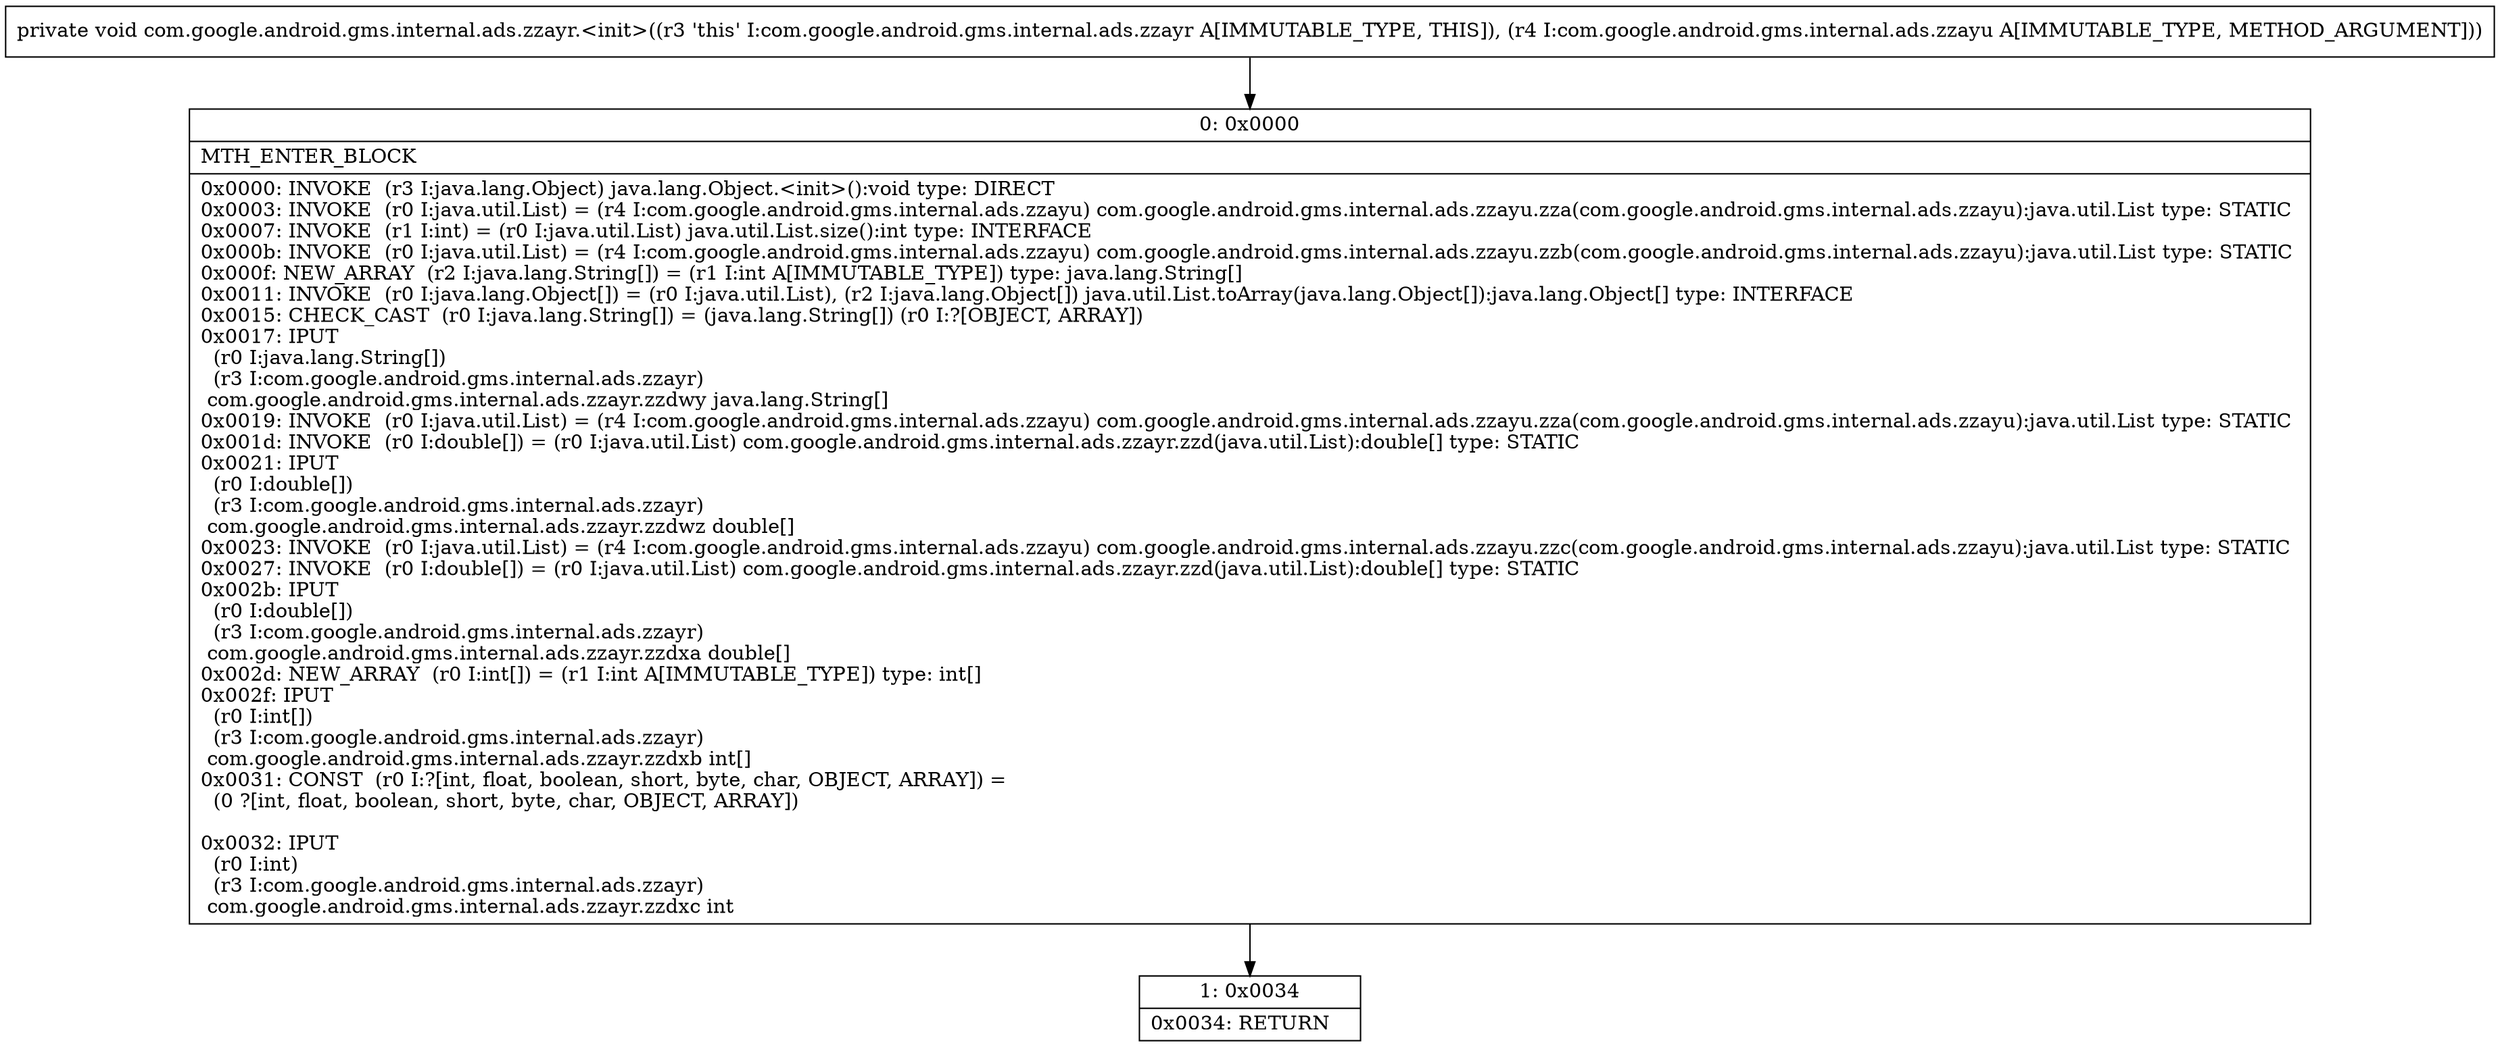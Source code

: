 digraph "CFG forcom.google.android.gms.internal.ads.zzayr.\<init\>(Lcom\/google\/android\/gms\/internal\/ads\/zzayu;)V" {
Node_0 [shape=record,label="{0\:\ 0x0000|MTH_ENTER_BLOCK\l|0x0000: INVOKE  (r3 I:java.lang.Object) java.lang.Object.\<init\>():void type: DIRECT \l0x0003: INVOKE  (r0 I:java.util.List) = (r4 I:com.google.android.gms.internal.ads.zzayu) com.google.android.gms.internal.ads.zzayu.zza(com.google.android.gms.internal.ads.zzayu):java.util.List type: STATIC \l0x0007: INVOKE  (r1 I:int) = (r0 I:java.util.List) java.util.List.size():int type: INTERFACE \l0x000b: INVOKE  (r0 I:java.util.List) = (r4 I:com.google.android.gms.internal.ads.zzayu) com.google.android.gms.internal.ads.zzayu.zzb(com.google.android.gms.internal.ads.zzayu):java.util.List type: STATIC \l0x000f: NEW_ARRAY  (r2 I:java.lang.String[]) = (r1 I:int A[IMMUTABLE_TYPE]) type: java.lang.String[] \l0x0011: INVOKE  (r0 I:java.lang.Object[]) = (r0 I:java.util.List), (r2 I:java.lang.Object[]) java.util.List.toArray(java.lang.Object[]):java.lang.Object[] type: INTERFACE \l0x0015: CHECK_CAST  (r0 I:java.lang.String[]) = (java.lang.String[]) (r0 I:?[OBJECT, ARRAY]) \l0x0017: IPUT  \l  (r0 I:java.lang.String[])\l  (r3 I:com.google.android.gms.internal.ads.zzayr)\l com.google.android.gms.internal.ads.zzayr.zzdwy java.lang.String[] \l0x0019: INVOKE  (r0 I:java.util.List) = (r4 I:com.google.android.gms.internal.ads.zzayu) com.google.android.gms.internal.ads.zzayu.zza(com.google.android.gms.internal.ads.zzayu):java.util.List type: STATIC \l0x001d: INVOKE  (r0 I:double[]) = (r0 I:java.util.List) com.google.android.gms.internal.ads.zzayr.zzd(java.util.List):double[] type: STATIC \l0x0021: IPUT  \l  (r0 I:double[])\l  (r3 I:com.google.android.gms.internal.ads.zzayr)\l com.google.android.gms.internal.ads.zzayr.zzdwz double[] \l0x0023: INVOKE  (r0 I:java.util.List) = (r4 I:com.google.android.gms.internal.ads.zzayu) com.google.android.gms.internal.ads.zzayu.zzc(com.google.android.gms.internal.ads.zzayu):java.util.List type: STATIC \l0x0027: INVOKE  (r0 I:double[]) = (r0 I:java.util.List) com.google.android.gms.internal.ads.zzayr.zzd(java.util.List):double[] type: STATIC \l0x002b: IPUT  \l  (r0 I:double[])\l  (r3 I:com.google.android.gms.internal.ads.zzayr)\l com.google.android.gms.internal.ads.zzayr.zzdxa double[] \l0x002d: NEW_ARRAY  (r0 I:int[]) = (r1 I:int A[IMMUTABLE_TYPE]) type: int[] \l0x002f: IPUT  \l  (r0 I:int[])\l  (r3 I:com.google.android.gms.internal.ads.zzayr)\l com.google.android.gms.internal.ads.zzayr.zzdxb int[] \l0x0031: CONST  (r0 I:?[int, float, boolean, short, byte, char, OBJECT, ARRAY]) = \l  (0 ?[int, float, boolean, short, byte, char, OBJECT, ARRAY])\l \l0x0032: IPUT  \l  (r0 I:int)\l  (r3 I:com.google.android.gms.internal.ads.zzayr)\l com.google.android.gms.internal.ads.zzayr.zzdxc int \l}"];
Node_1 [shape=record,label="{1\:\ 0x0034|0x0034: RETURN   \l}"];
MethodNode[shape=record,label="{private void com.google.android.gms.internal.ads.zzayr.\<init\>((r3 'this' I:com.google.android.gms.internal.ads.zzayr A[IMMUTABLE_TYPE, THIS]), (r4 I:com.google.android.gms.internal.ads.zzayu A[IMMUTABLE_TYPE, METHOD_ARGUMENT])) }"];
MethodNode -> Node_0;
Node_0 -> Node_1;
}


